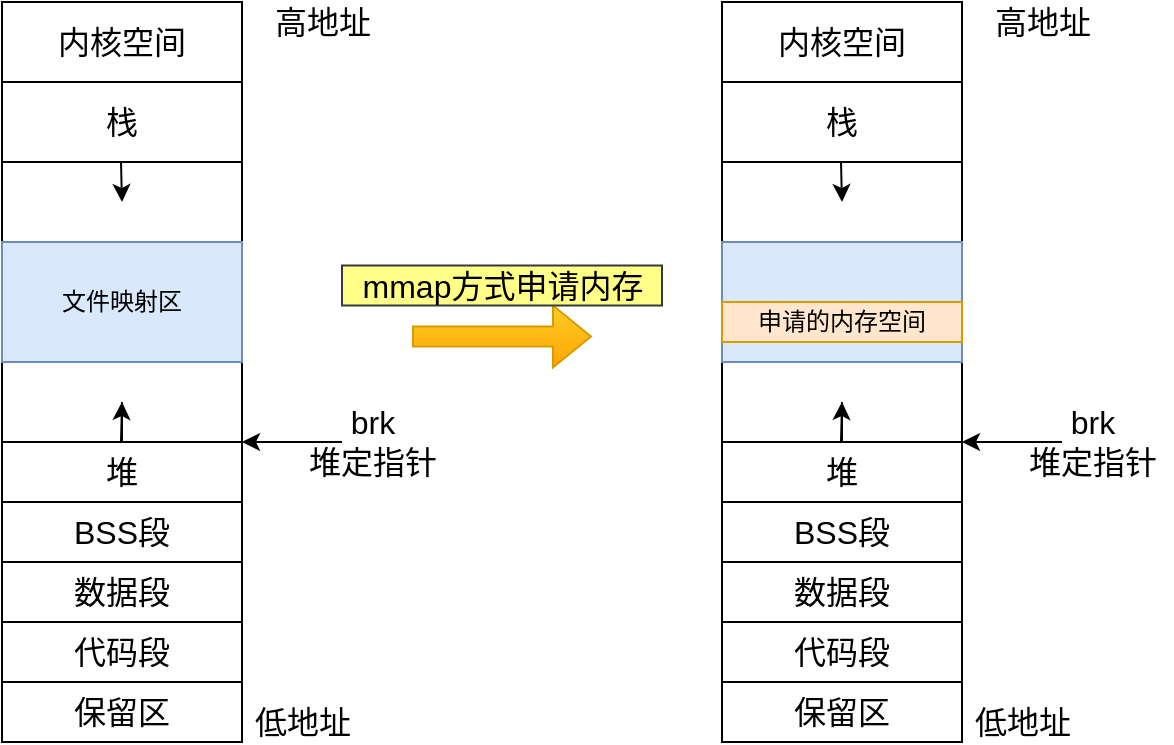 <mxfile version="17.1.3" type="github">
  <diagram id="bEEjG8YqD7SR-vs1cFQp" name="Page-1">
    <mxGraphModel dx="732" dy="641" grid="1" gridSize="10" guides="1" tooltips="1" connect="1" arrows="1" fold="1" page="1" pageScale="1" pageWidth="827" pageHeight="1169" math="0" shadow="0">
      <root>
        <mxCell id="0" />
        <mxCell id="1" parent="0" />
        <mxCell id="0vsT8INcyd52DuKTquO_-1" value="栈" style="rounded=0;whiteSpace=wrap;html=1;fontSize=16;" vertex="1" parent="1">
          <mxGeometry x="120" y="120" width="120" height="40" as="geometry" />
        </mxCell>
        <mxCell id="0vsT8INcyd52DuKTquO_-2" value="" style="rounded=0;whiteSpace=wrap;html=1;fontSize=16;" vertex="1" parent="1">
          <mxGeometry x="120" y="160" width="120" height="140" as="geometry" />
        </mxCell>
        <mxCell id="0vsT8INcyd52DuKTquO_-34" value="" style="edgeStyle=orthogonalEdgeStyle;rounded=0;orthogonalLoop=1;jettySize=auto;html=1;" edge="1" parent="1" source="0vsT8INcyd52DuKTquO_-3" target="0vsT8INcyd52DuKTquO_-2">
          <mxGeometry relative="1" as="geometry" />
        </mxCell>
        <mxCell id="0vsT8INcyd52DuKTquO_-3" value="堆" style="rounded=0;whiteSpace=wrap;html=1;fontSize=16;" vertex="1" parent="1">
          <mxGeometry x="120" y="300" width="120" height="30" as="geometry" />
        </mxCell>
        <mxCell id="0vsT8INcyd52DuKTquO_-4" value="BSS段" style="rounded=0;whiteSpace=wrap;html=1;fontSize=16;" vertex="1" parent="1">
          <mxGeometry x="120" y="330" width="120" height="30" as="geometry" />
        </mxCell>
        <mxCell id="0vsT8INcyd52DuKTquO_-5" value="内核空间" style="rounded=0;whiteSpace=wrap;html=1;fontSize=16;" vertex="1" parent="1">
          <mxGeometry x="120" y="80" width="120" height="40" as="geometry" />
        </mxCell>
        <mxCell id="0vsT8INcyd52DuKTquO_-6" value="数据段" style="rounded=0;whiteSpace=wrap;html=1;fontSize=16;" vertex="1" parent="1">
          <mxGeometry x="120" y="360" width="120" height="30" as="geometry" />
        </mxCell>
        <mxCell id="0vsT8INcyd52DuKTquO_-7" value="代码段" style="rounded=0;whiteSpace=wrap;html=1;fontSize=16;" vertex="1" parent="1">
          <mxGeometry x="120" y="390" width="120" height="30" as="geometry" />
        </mxCell>
        <mxCell id="0vsT8INcyd52DuKTquO_-8" value="保留区" style="rounded=0;whiteSpace=wrap;html=1;fontSize=16;" vertex="1" parent="1">
          <mxGeometry x="120" y="420" width="120" height="30" as="geometry" />
        </mxCell>
        <mxCell id="0vsT8INcyd52DuKTquO_-9" value="" style="endArrow=classic;html=1;rounded=0;fontSize=16;" edge="1" parent="1">
          <mxGeometry width="50" height="50" relative="1" as="geometry">
            <mxPoint x="179.5" y="160" as="sourcePoint" />
            <mxPoint x="180" y="180" as="targetPoint" />
          </mxGeometry>
        </mxCell>
        <mxCell id="0vsT8INcyd52DuKTquO_-10" value="" style="endArrow=classic;html=1;rounded=0;fontSize=16;" edge="1" parent="1">
          <mxGeometry width="50" height="50" relative="1" as="geometry">
            <mxPoint x="179.5" y="300" as="sourcePoint" />
            <mxPoint x="180" y="280" as="targetPoint" />
          </mxGeometry>
        </mxCell>
        <mxCell id="0vsT8INcyd52DuKTquO_-11" value="" style="endArrow=classic;html=1;rounded=0;entryX=1;entryY=0;entryDx=0;entryDy=0;fontSize=16;" edge="1" parent="1">
          <mxGeometry width="50" height="50" relative="1" as="geometry">
            <mxPoint x="290" y="300" as="sourcePoint" />
            <mxPoint x="240" y="300" as="targetPoint" />
          </mxGeometry>
        </mxCell>
        <mxCell id="0vsT8INcyd52DuKTquO_-12" value="brk&lt;br&gt;堆定指针" style="text;html=1;align=center;verticalAlign=middle;resizable=0;points=[];autosize=1;strokeColor=none;fillColor=none;fontSize=16;" vertex="1" parent="1">
          <mxGeometry x="265" y="280" width="80" height="40" as="geometry" />
        </mxCell>
        <mxCell id="0vsT8INcyd52DuKTquO_-13" value="高地址" style="text;html=1;align=center;verticalAlign=middle;resizable=0;points=[];autosize=1;strokeColor=none;fillColor=none;fontSize=16;" vertex="1" parent="1">
          <mxGeometry x="250" y="80" width="60" height="20" as="geometry" />
        </mxCell>
        <mxCell id="0vsT8INcyd52DuKTquO_-14" value="低地址" style="text;html=1;align=center;verticalAlign=middle;resizable=0;points=[];autosize=1;strokeColor=none;fillColor=none;fontSize=16;" vertex="1" parent="1">
          <mxGeometry x="240" y="430" width="60" height="20" as="geometry" />
        </mxCell>
        <mxCell id="0vsT8INcyd52DuKTquO_-27" value="" style="shape=flexArrow;endArrow=classic;html=1;rounded=0;fontSize=16;fillColor=#ffcd28;gradientColor=#ffa500;strokeColor=#d79b00;" edge="1" parent="1">
          <mxGeometry width="50" height="50" relative="1" as="geometry">
            <mxPoint x="325" y="247.25" as="sourcePoint" />
            <mxPoint x="415" y="247.25" as="targetPoint" />
          </mxGeometry>
        </mxCell>
        <mxCell id="0vsT8INcyd52DuKTquO_-28" value="mmap方式申请内存" style="text;html=1;align=center;verticalAlign=middle;resizable=0;points=[];autosize=1;strokeColor=#36393d;fillColor=#ffff88;fontSize=16;" vertex="1" parent="1">
          <mxGeometry x="290" y="211.75" width="160" height="20" as="geometry" />
        </mxCell>
        <mxCell id="0vsT8INcyd52DuKTquO_-33" value="文件映射区" style="rounded=0;whiteSpace=wrap;html=1;fillColor=#dae8fc;strokeColor=#6c8ebf;" vertex="1" parent="1">
          <mxGeometry x="120" y="200" width="120" height="60" as="geometry" />
        </mxCell>
        <mxCell id="0vsT8INcyd52DuKTquO_-35" value="栈" style="rounded=0;whiteSpace=wrap;html=1;fontSize=16;" vertex="1" parent="1">
          <mxGeometry x="480" y="120" width="120" height="40" as="geometry" />
        </mxCell>
        <mxCell id="0vsT8INcyd52DuKTquO_-36" value="" style="rounded=0;whiteSpace=wrap;html=1;fontSize=16;" vertex="1" parent="1">
          <mxGeometry x="480" y="160" width="120" height="140" as="geometry" />
        </mxCell>
        <mxCell id="0vsT8INcyd52DuKTquO_-37" value="" style="edgeStyle=orthogonalEdgeStyle;rounded=0;orthogonalLoop=1;jettySize=auto;html=1;" edge="1" parent="1" source="0vsT8INcyd52DuKTquO_-38" target="0vsT8INcyd52DuKTquO_-36">
          <mxGeometry relative="1" as="geometry" />
        </mxCell>
        <mxCell id="0vsT8INcyd52DuKTquO_-38" value="堆" style="rounded=0;whiteSpace=wrap;html=1;fontSize=16;" vertex="1" parent="1">
          <mxGeometry x="480" y="300" width="120" height="30" as="geometry" />
        </mxCell>
        <mxCell id="0vsT8INcyd52DuKTquO_-39" value="BSS段" style="rounded=0;whiteSpace=wrap;html=1;fontSize=16;" vertex="1" parent="1">
          <mxGeometry x="480" y="330" width="120" height="30" as="geometry" />
        </mxCell>
        <mxCell id="0vsT8INcyd52DuKTquO_-40" value="内核空间" style="rounded=0;whiteSpace=wrap;html=1;fontSize=16;" vertex="1" parent="1">
          <mxGeometry x="480" y="80" width="120" height="40" as="geometry" />
        </mxCell>
        <mxCell id="0vsT8INcyd52DuKTquO_-41" value="数据段" style="rounded=0;whiteSpace=wrap;html=1;fontSize=16;" vertex="1" parent="1">
          <mxGeometry x="480" y="360" width="120" height="30" as="geometry" />
        </mxCell>
        <mxCell id="0vsT8INcyd52DuKTquO_-42" value="代码段" style="rounded=0;whiteSpace=wrap;html=1;fontSize=16;" vertex="1" parent="1">
          <mxGeometry x="480" y="390" width="120" height="30" as="geometry" />
        </mxCell>
        <mxCell id="0vsT8INcyd52DuKTquO_-43" value="保留区" style="rounded=0;whiteSpace=wrap;html=1;fontSize=16;" vertex="1" parent="1">
          <mxGeometry x="480" y="420" width="120" height="30" as="geometry" />
        </mxCell>
        <mxCell id="0vsT8INcyd52DuKTquO_-44" value="" style="endArrow=classic;html=1;rounded=0;fontSize=16;" edge="1" parent="1">
          <mxGeometry width="50" height="50" relative="1" as="geometry">
            <mxPoint x="539.5" y="160" as="sourcePoint" />
            <mxPoint x="540" y="180" as="targetPoint" />
          </mxGeometry>
        </mxCell>
        <mxCell id="0vsT8INcyd52DuKTquO_-45" value="" style="endArrow=classic;html=1;rounded=0;fontSize=16;" edge="1" parent="1">
          <mxGeometry width="50" height="50" relative="1" as="geometry">
            <mxPoint x="539.5" y="300" as="sourcePoint" />
            <mxPoint x="540" y="280" as="targetPoint" />
          </mxGeometry>
        </mxCell>
        <mxCell id="0vsT8INcyd52DuKTquO_-46" value="" style="endArrow=classic;html=1;rounded=0;entryX=1;entryY=0;entryDx=0;entryDy=0;fontSize=16;" edge="1" parent="1">
          <mxGeometry width="50" height="50" relative="1" as="geometry">
            <mxPoint x="650" y="300" as="sourcePoint" />
            <mxPoint x="600" y="300" as="targetPoint" />
          </mxGeometry>
        </mxCell>
        <mxCell id="0vsT8INcyd52DuKTquO_-47" value="brk&lt;br&gt;堆定指针" style="text;html=1;align=center;verticalAlign=middle;resizable=0;points=[];autosize=1;strokeColor=none;fillColor=none;fontSize=16;" vertex="1" parent="1">
          <mxGeometry x="625" y="280" width="80" height="40" as="geometry" />
        </mxCell>
        <mxCell id="0vsT8INcyd52DuKTquO_-48" value="高地址" style="text;html=1;align=center;verticalAlign=middle;resizable=0;points=[];autosize=1;strokeColor=none;fillColor=none;fontSize=16;" vertex="1" parent="1">
          <mxGeometry x="610" y="80" width="60" height="20" as="geometry" />
        </mxCell>
        <mxCell id="0vsT8INcyd52DuKTquO_-49" value="低地址" style="text;html=1;align=center;verticalAlign=middle;resizable=0;points=[];autosize=1;strokeColor=none;fillColor=none;fontSize=16;" vertex="1" parent="1">
          <mxGeometry x="600" y="430" width="60" height="20" as="geometry" />
        </mxCell>
        <mxCell id="0vsT8INcyd52DuKTquO_-50" value="" style="rounded=0;whiteSpace=wrap;html=1;fillColor=#dae8fc;strokeColor=#6c8ebf;" vertex="1" parent="1">
          <mxGeometry x="480" y="200" width="120" height="60" as="geometry" />
        </mxCell>
        <mxCell id="0vsT8INcyd52DuKTquO_-51" value="申请的内存空间" style="rounded=0;whiteSpace=wrap;html=1;fillColor=#ffe6cc;strokeColor=#d79b00;" vertex="1" parent="1">
          <mxGeometry x="480" y="230" width="120" height="20" as="geometry" />
        </mxCell>
      </root>
    </mxGraphModel>
  </diagram>
</mxfile>
